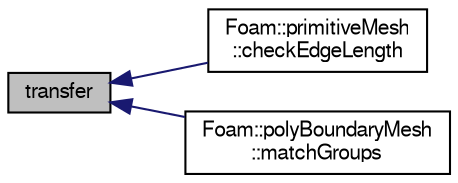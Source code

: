 digraph "transfer"
{
  bgcolor="transparent";
  edge [fontname="FreeSans",fontsize="10",labelfontname="FreeSans",labelfontsize="10"];
  node [fontname="FreeSans",fontsize="10",shape=record];
  rankdir="LR";
  Node1 [label="transfer",height=0.2,width=0.4,color="black", fillcolor="grey75", style="filled" fontcolor="black"];
  Node1 -> Node2 [dir="back",color="midnightblue",fontsize="10",style="solid",fontname="FreeSans"];
  Node2 [label="Foam::primitiveMesh\l::checkEdgeLength",height=0.2,width=0.4,color="black",URL="$a01911.html#a12a8ef728174b326da08de0014e2d737",tooltip="Check edge length. "];
  Node1 -> Node3 [dir="back",color="midnightblue",fontsize="10",style="solid",fontname="FreeSans"];
  Node3 [label="Foam::polyBoundaryMesh\l::matchGroups",height=0.2,width=0.4,color="black",URL="$a01855.html#aeb77e4ba0af6c6a8faab03402a92e43e",tooltip="Match the patches to groups. Returns all the (fully matched) groups. "];
}
